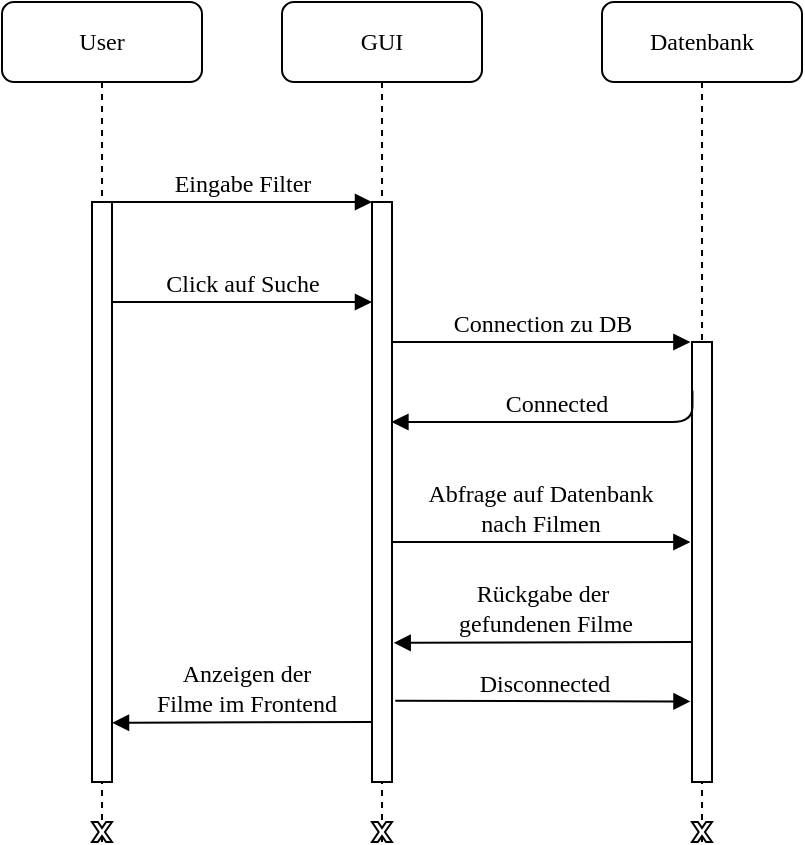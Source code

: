 <mxfile version="18.0.6"><diagram name="Page-1" id="13e1069c-82ec-6db2-03f1-153e76fe0fe0"><mxGraphModel dx="685" dy="479" grid="1" gridSize="10" guides="1" tooltips="1" connect="1" arrows="1" fold="1" page="1" pageScale="1" pageWidth="1100" pageHeight="850" background="none" math="0" shadow="0"><root><mxCell id="0"/><mxCell id="1" parent="0"/><mxCell id="5xNed2_IopPIyPA-CnFP-2" value="GUI" style="shape=umlLifeline;perimeter=lifelinePerimeter;whiteSpace=wrap;html=1;container=1;collapsible=0;recursiveResize=0;outlineConnect=0;rounded=1;shadow=0;comic=0;labelBackgroundColor=none;strokeWidth=1;fontFamily=Verdana;fontSize=12;align=center;" vertex="1" parent="1"><mxGeometry x="540" y="40" width="100" height="420" as="geometry"/></mxCell><mxCell id="5xNed2_IopPIyPA-CnFP-3" value="" style="html=1;points=[];perimeter=orthogonalPerimeter;rounded=0;shadow=0;comic=0;labelBackgroundColor=none;strokeWidth=1;fontFamily=Verdana;fontSize=12;align=center;" vertex="1" parent="5xNed2_IopPIyPA-CnFP-2"><mxGeometry x="45" y="100" width="10" height="290" as="geometry"/></mxCell><mxCell id="5xNed2_IopPIyPA-CnFP-4" value="Click auf Suche" style="html=1;verticalAlign=bottom;endArrow=block;entryX=0;entryY=0;labelBackgroundColor=none;fontFamily=Verdana;fontSize=12;edgeStyle=elbowEdgeStyle;elbow=vertical;" edge="1" parent="5xNed2_IopPIyPA-CnFP-2"><mxGeometry relative="1" as="geometry"><mxPoint x="-85" y="150" as="sourcePoint"/><mxPoint x="45" y="150.0" as="targetPoint"/></mxGeometry></mxCell><mxCell id="5xNed2_IopPIyPA-CnFP-22" value="" style="verticalLabelPosition=bottom;verticalAlign=top;html=1;shape=mxgraph.basic.x" vertex="1" parent="5xNed2_IopPIyPA-CnFP-2"><mxGeometry x="45" y="410" width="10" height="10" as="geometry"/></mxCell><mxCell id="5xNed2_IopPIyPA-CnFP-5" value="Datenbank" style="shape=umlLifeline;perimeter=lifelinePerimeter;whiteSpace=wrap;html=1;container=1;collapsible=0;recursiveResize=0;outlineConnect=0;rounded=1;shadow=0;comic=0;labelBackgroundColor=none;strokeWidth=1;fontFamily=Verdana;fontSize=12;align=center;" vertex="1" parent="1"><mxGeometry x="700" y="40" width="100" height="420" as="geometry"/></mxCell><mxCell id="5xNed2_IopPIyPA-CnFP-6" value="" style="html=1;points=[];perimeter=orthogonalPerimeter;rounded=0;shadow=0;comic=0;labelBackgroundColor=none;strokeWidth=1;fontFamily=Verdana;fontSize=12;align=center;" vertex="1" parent="5xNed2_IopPIyPA-CnFP-5"><mxGeometry x="45" y="170" width="10" height="220" as="geometry"/></mxCell><mxCell id="5xNed2_IopPIyPA-CnFP-7" value="Connection zu DB" style="html=1;verticalAlign=bottom;endArrow=block;labelBackgroundColor=none;fontFamily=Verdana;fontSize=12;edgeStyle=elbowEdgeStyle;elbow=vertical;entryX=-0.08;entryY=0;entryDx=0;entryDy=0;entryPerimeter=0;" edge="1" parent="5xNed2_IopPIyPA-CnFP-5" target="5xNed2_IopPIyPA-CnFP-6"><mxGeometry relative="1" as="geometry"><mxPoint x="-105" y="170" as="sourcePoint"/><mxPoint x="40" y="170" as="targetPoint"/></mxGeometry></mxCell><mxCell id="5xNed2_IopPIyPA-CnFP-10" value="Rückgabe der&lt;br&gt;&amp;nbsp;gefundenen Filme" style="html=1;verticalAlign=bottom;endArrow=block;labelBackgroundColor=none;fontFamily=Verdana;fontSize=12;edgeStyle=elbowEdgeStyle;elbow=vertical;entryX=1.015;entryY=0.251;entryDx=0;entryDy=0;entryPerimeter=0;exitX=-0.07;exitY=0.132;exitDx=0;exitDy=0;exitPerimeter=0;" edge="1" parent="5xNed2_IopPIyPA-CnFP-5"><mxGeometry relative="1" as="geometry"><mxPoint x="45.0" y="320" as="sourcePoint"/><mxPoint x="-104.15" y="320.84" as="targetPoint"/><Array as="points"><mxPoint x="-49.3" y="320.4"/><mxPoint x="-69.3" y="310.4"/></Array></mxGeometry></mxCell><mxCell id="5xNed2_IopPIyPA-CnFP-23" value="" style="verticalLabelPosition=bottom;verticalAlign=top;html=1;shape=mxgraph.basic.x" vertex="1" parent="5xNed2_IopPIyPA-CnFP-5"><mxGeometry x="45" y="410" width="10" height="10" as="geometry"/></mxCell><mxCell id="5xNed2_IopPIyPA-CnFP-11" value="User" style="shape=umlLifeline;perimeter=lifelinePerimeter;whiteSpace=wrap;html=1;container=1;collapsible=0;recursiveResize=0;outlineConnect=0;rounded=1;shadow=0;comic=0;labelBackgroundColor=none;strokeWidth=1;fontFamily=Verdana;fontSize=12;align=center;" vertex="1" parent="1"><mxGeometry x="400" y="40" width="100" height="420" as="geometry"/></mxCell><mxCell id="5xNed2_IopPIyPA-CnFP-12" value="" style="html=1;points=[];perimeter=orthogonalPerimeter;rounded=0;shadow=0;comic=0;labelBackgroundColor=none;strokeWidth=1;fontFamily=Verdana;fontSize=12;align=center;" vertex="1" parent="5xNed2_IopPIyPA-CnFP-11"><mxGeometry x="45" y="100" width="10" height="290" as="geometry"/></mxCell><mxCell id="5xNed2_IopPIyPA-CnFP-13" value="Anzeigen der&lt;br&gt;Filme im Frontend" style="html=1;verticalAlign=bottom;endArrow=block;labelBackgroundColor=none;fontFamily=Verdana;fontSize=12;edgeStyle=elbowEdgeStyle;elbow=vertical;entryX=1.015;entryY=0.251;entryDx=0;entryDy=0;entryPerimeter=0;" edge="1" parent="5xNed2_IopPIyPA-CnFP-11"><mxGeometry x="-0.04" relative="1" as="geometry"><mxPoint x="185" y="360" as="sourcePoint"/><mxPoint x="55" y="360.84" as="targetPoint"/><Array as="points"><mxPoint x="109.85" y="360.4"/><mxPoint x="89.85" y="350.4"/></Array><mxPoint as="offset"/></mxGeometry></mxCell><mxCell id="5xNed2_IopPIyPA-CnFP-21" value="" style="verticalLabelPosition=bottom;verticalAlign=top;html=1;shape=mxgraph.basic.x" vertex="1" parent="5xNed2_IopPIyPA-CnFP-11"><mxGeometry x="45" y="410" width="10" height="10" as="geometry"/></mxCell><mxCell id="5xNed2_IopPIyPA-CnFP-14" value="Eingabe Filter" style="html=1;verticalAlign=bottom;endArrow=block;entryX=0;entryY=0;labelBackgroundColor=none;fontFamily=Verdana;fontSize=12;edgeStyle=elbowEdgeStyle;elbow=vertical;" edge="1" parent="1" source="5xNed2_IopPIyPA-CnFP-12" target="5xNed2_IopPIyPA-CnFP-3"><mxGeometry relative="1" as="geometry"><mxPoint x="520" y="150" as="sourcePoint"/></mxGeometry></mxCell><mxCell id="5xNed2_IopPIyPA-CnFP-15" value="Connected" style="html=1;verticalAlign=bottom;endArrow=block;labelBackgroundColor=none;fontFamily=Verdana;fontSize=12;edgeStyle=elbowEdgeStyle;elbow=vertical;exitX=0.024;exitY=0.111;exitDx=0;exitDy=0;exitPerimeter=0;entryX=0.971;entryY=0.376;entryDx=0;entryDy=0;entryPerimeter=0;" edge="1" parent="1" source="5xNed2_IopPIyPA-CnFP-6" target="5xNed2_IopPIyPA-CnFP-3"><mxGeometry relative="1" as="geometry"><mxPoint x="740" y="250" as="sourcePoint"/><mxPoint x="600" y="250" as="targetPoint"/><Array as="points"><mxPoint x="650" y="250"/><mxPoint x="630" y="240"/></Array></mxGeometry></mxCell><mxCell id="5xNed2_IopPIyPA-CnFP-16" value="Abfrage auf Datenbank&lt;br&gt;nach Filmen" style="html=1;verticalAlign=bottom;endArrow=block;labelBackgroundColor=none;fontFamily=Verdana;fontSize=12;edgeStyle=elbowEdgeStyle;elbow=vertical;entryX=-0.08;entryY=0;entryDx=0;entryDy=0;entryPerimeter=0;" edge="1" parent="1"><mxGeometry relative="1" as="geometry"><mxPoint x="595.0" y="310.04" as="sourcePoint"/><mxPoint x="744.2" y="310.04" as="targetPoint"/></mxGeometry></mxCell><mxCell id="5xNed2_IopPIyPA-CnFP-19" value="Disconnected" style="html=1;verticalAlign=bottom;endArrow=block;labelBackgroundColor=none;fontFamily=Verdana;fontSize=12;elbow=vertical;exitX=1.162;exitY=0.86;exitDx=0;exitDy=0;exitPerimeter=0;entryX=-0.076;entryY=0.817;entryDx=0;entryDy=0;entryPerimeter=0;" edge="1" parent="1" target="5xNed2_IopPIyPA-CnFP-6" source="5xNed2_IopPIyPA-CnFP-3"><mxGeometry relative="1" as="geometry"><mxPoint x="600" y="380" as="sourcePoint"/><mxPoint x="670" y="410" as="targetPoint"/></mxGeometry></mxCell></root></mxGraphModel></diagram></mxfile>